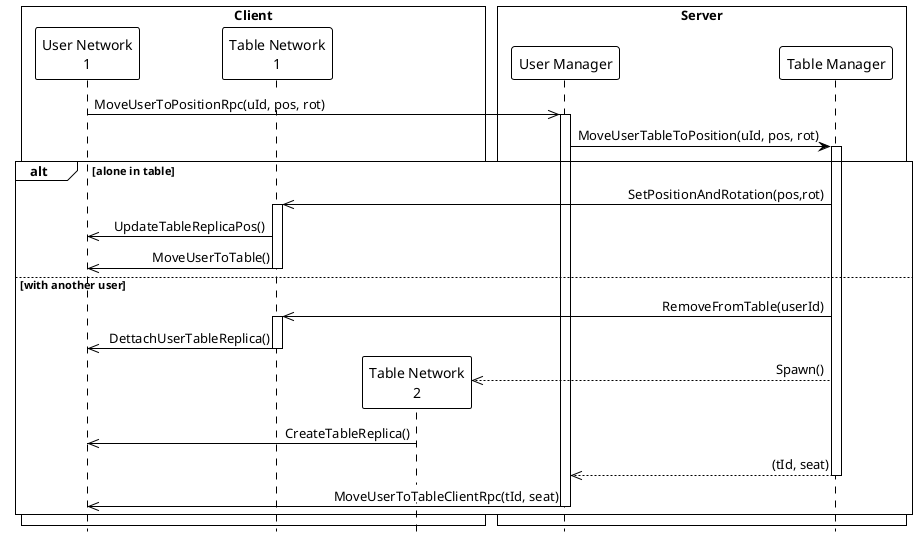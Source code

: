 @startuml teleport
hide footbox
!theme plain
skinparam sequenceMessageAlign direction
skinparam lifelineStrategy dashed

box Client
    participant "User Network\n1" as User1
    participant "Table Network\n1" as Table1
    participant "Table Network\n2" as Table2
end box

Box Server
    participant "User Manager" as UserM
    participant "Table Manager" as TableM
end box

User1->>UserM ++:<back:#ffffff>MoveUserToPositionRpc(uId, pos, rot)
UserM->TableM ++:<back:#ffffff>MoveUserTableToPosition(uId, pos, rot)
alt alone in table
    TableM->>Table1 ++:<back:#ffffff>SetPositionAndRotation(pos,rot)
    Table1->>User1:UpdateTableReplicaPos()
    Table1->>User1 --:MoveUserToTable()
else with another user
    TableM->>Table1 ++:<back:#ffffff>RemoveFromTable(userId)
    Table1->>User1 --:DettachUserTableReplica()
    TableM-->>Table2 **:Spawn()
    Table2->>User1:<back:#ffffff>CreateTableReplica()
    TableM-->>UserM --:<back:#ffffff>(tId, seat)
    UserM->>User1 --:<back:#ffffff>MoveUserToTableClientRpc(tId, seat)
end

@enduml
